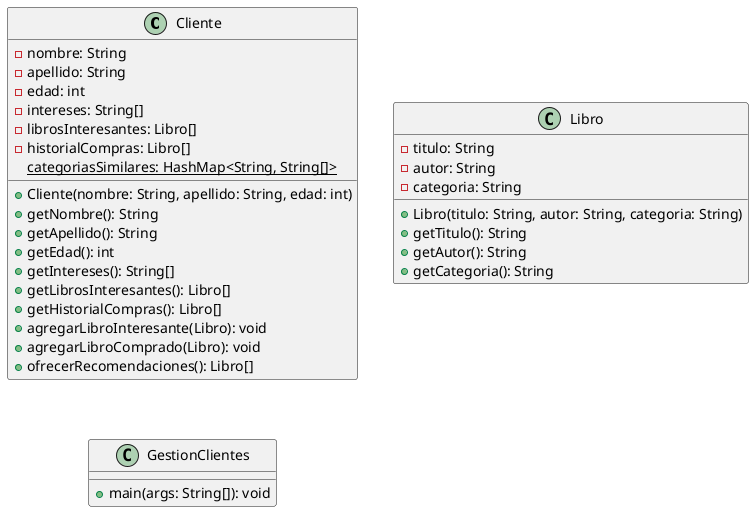 
@startuml

class Cliente {
  - nombre: String
  - apellido: String
  - edad: int
  - intereses: String[]
  - librosInteresantes: Libro[]
  - historialCompras: Libro[]
  + Cliente(nombre: String, apellido: String, edad: int)
  + getNombre(): String
  + getApellido(): String
  + getEdad(): int
  + getIntereses(): String[]
  + getLibrosInteresantes(): Libro[]
  + getHistorialCompras(): Libro[]
  + agregarLibroInteresante(Libro): void
  + agregarLibroComprado(Libro): void
  + ofrecerRecomendaciones(): Libro[]
  {static} categoriasSimilares: HashMap<String, String[]>
}

class Libro {
  - titulo: String
  - autor: String
  - categoria: String
  + Libro(titulo: String, autor: String, categoria: String)
  + getTitulo(): String
  + getAutor(): String
  + getCategoria(): String
}

class GestionClientes {
  + main(args: String[]): void
}

@enduml

